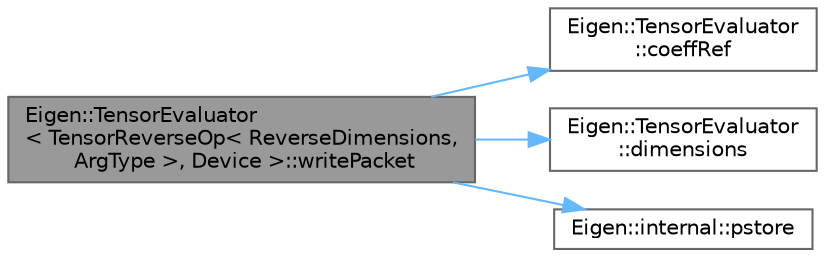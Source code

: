 digraph "Eigen::TensorEvaluator&lt; TensorReverseOp&lt; ReverseDimensions, ArgType &gt;, Device &gt;::writePacket"
{
 // LATEX_PDF_SIZE
  bgcolor="transparent";
  edge [fontname=Helvetica,fontsize=10,labelfontname=Helvetica,labelfontsize=10];
  node [fontname=Helvetica,fontsize=10,shape=box,height=0.2,width=0.4];
  rankdir="LR";
  Node1 [id="Node000001",label="Eigen::TensorEvaluator\l\< TensorReverseOp\< ReverseDimensions,\l ArgType \>, Device \>::writePacket",height=0.2,width=0.4,color="gray40", fillcolor="grey60", style="filled", fontcolor="black",tooltip=" "];
  Node1 -> Node2 [id="edge4_Node000001_Node000002",color="steelblue1",style="solid",tooltip=" "];
  Node2 [id="Node000002",label="Eigen::TensorEvaluator\l::coeffRef",height=0.2,width=0.4,color="grey40", fillcolor="white", style="filled",URL="$struct_eigen_1_1_tensor_evaluator.html#a82d0532f4b5c0e200b43783457fd7607",tooltip=" "];
  Node1 -> Node3 [id="edge5_Node000001_Node000003",color="steelblue1",style="solid",tooltip=" "];
  Node3 [id="Node000003",label="Eigen::TensorEvaluator\l::dimensions",height=0.2,width=0.4,color="grey40", fillcolor="white", style="filled",URL="$struct_eigen_1_1_tensor_evaluator.html#a4b49b2c40bcb2220fb240083cd1833c6",tooltip=" "];
  Node1 -> Node4 [id="edge6_Node000001_Node000004",color="steelblue1",style="solid",tooltip=" "];
  Node4 [id="Node000004",label="Eigen::internal::pstore",height=0.2,width=0.4,color="grey40", fillcolor="white", style="filled",URL="$namespace_eigen_1_1internal.html#aaab57ef8d873301545ff0afbf2e28458",tooltip=" "];
}
